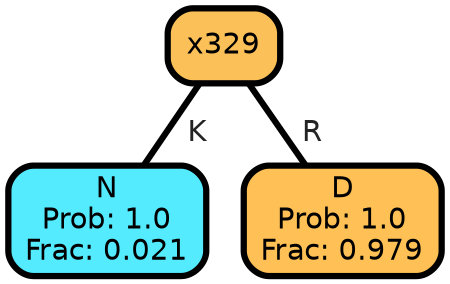 graph Tree {
node [shape=box, style="filled, rounded",color="black",penwidth="3",fontcolor="black",                 fontname=helvetica] ;
graph [ranksep="0 equally", splines=straight,                 bgcolor=transparent, dpi=200] ;
edge [fontname=helvetica, fontweight=bold,fontcolor=grey14,color=black] ;
0 [label="N
Prob: 1.0
Frac: 0.021", fillcolor="#55ebff"] ;
1 [label="x329", fillcolor="#fbc158"] ;
2 [label="D
Prob: 1.0
Frac: 0.979", fillcolor="#ffc155"] ;
1 -- 0 [label=" K",penwidth=3] ;
1 -- 2 [label=" R",penwidth=3] ;
{rank = same;}}